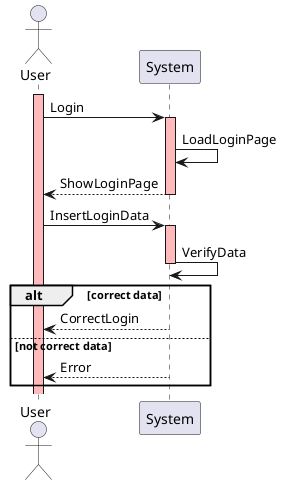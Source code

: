 @startuml

actor User
participant System

activate User #FFBBBB
User -> System: Login
activate System #FFBBBB
System -> System: LoadLoginPage
System --> User: ShowLoginPage
deactivate System
User -> System: InsertLoginData
activate System #FFBBBB
System -> System: VerifyData
deactivate System

alt correct data
  System --> User: CorrectLogin
else not correct data
  System --> User: Error
end

@enduml
